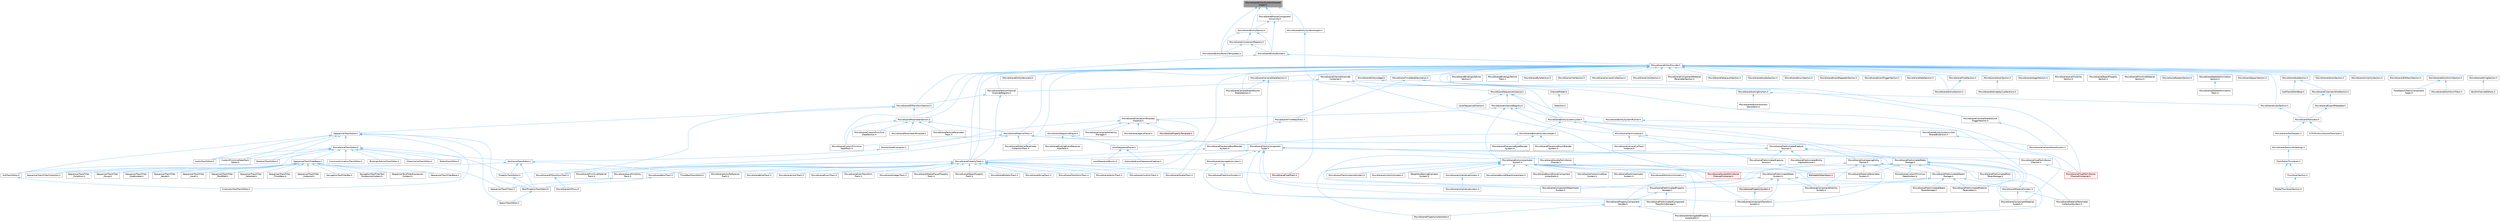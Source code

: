 digraph "MovieSceneEntitySystemDirectedGraph.h"
{
 // INTERACTIVE_SVG=YES
 // LATEX_PDF_SIZE
  bgcolor="transparent";
  edge [fontname=Helvetica,fontsize=10,labelfontname=Helvetica,labelfontsize=10];
  node [fontname=Helvetica,fontsize=10,shape=box,height=0.2,width=0.4];
  Node1 [id="Node000001",label="MovieSceneEntitySystemDirected\lGraph.h",height=0.2,width=0.4,color="gray40", fillcolor="grey60", style="filled", fontcolor="black",tooltip=" "];
  Node1 -> Node2 [id="edge1_Node000001_Node000002",dir="back",color="steelblue1",style="solid",tooltip=" "];
  Node2 [id="Node000002",label="MovieSceneEntityFactory.h",height=0.2,width=0.4,color="grey40", fillcolor="white", style="filled",URL="$d1/ddb/MovieSceneEntityFactory_8h.html",tooltip=" "];
  Node2 -> Node3 [id="edge2_Node000002_Node000003",dir="back",color="steelblue1",style="solid",tooltip=" "];
  Node3 [id="Node000003",label="MovieSceneComponentRegistry.h",height=0.2,width=0.4,color="grey40", fillcolor="white", style="filled",URL="$d4/d55/MovieSceneComponentRegistry_8h.html",tooltip=" "];
  Node3 -> Node4 [id="edge3_Node000003_Node000004",dir="back",color="steelblue1",style="solid",tooltip=" "];
  Node4 [id="Node000004",label="MovieSceneEntityBuilder.h",height=0.2,width=0.4,color="grey40", fillcolor="white", style="filled",URL="$d4/df8/MovieSceneEntityBuilder_8h.html",tooltip=" "];
  Node4 -> Node5 [id="edge4_Node000004_Node000005",dir="back",color="steelblue1",style="solid",tooltip=" "];
  Node5 [id="Node000005",label="IMovieSceneEntityProvider.h",height=0.2,width=0.4,color="grey40", fillcolor="white", style="filled",URL="$dc/de1/IMovieSceneEntityProvider_8h.html",tooltip=" "];
  Node5 -> Node6 [id="edge5_Node000005_Node000006",dir="back",color="steelblue1",style="solid",tooltip=" "];
  Node6 [id="Node000006",label="IMovieSceneEntityDecorator.h",height=0.2,width=0.4,color="grey40", fillcolor="white", style="filled",URL="$da/d36/IMovieSceneEntityDecorator_8h.html",tooltip=" "];
  Node5 -> Node7 [id="edge6_Node000005_Node000007",dir="back",color="steelblue1",style="solid",tooltip=" "];
  Node7 [id="Node000007",label="MovieScene3DAttachSection.h",height=0.2,width=0.4,color="grey40", fillcolor="white", style="filled",URL="$d4/db3/MovieScene3DAttachSection_8h.html",tooltip=" "];
  Node5 -> Node8 [id="edge7_Node000005_Node000008",dir="back",color="steelblue1",style="solid",tooltip=" "];
  Node8 [id="Node000008",label="MovieScene3DTransformSection.h",height=0.2,width=0.4,color="grey40", fillcolor="white", style="filled",URL="$de/dab/MovieScene3DTransformSection_8h.html",tooltip=" "];
  Node8 -> Node9 [id="edge8_Node000008_Node000009",dir="back",color="steelblue1",style="solid",tooltip=" "];
  Node9 [id="Node000009",label="ISequencerTrackEditor.h",height=0.2,width=0.4,color="grey40", fillcolor="white", style="filled",URL="$df/dca/ISequencerTrackEditor_8h.html",tooltip=" "];
  Node9 -> Node10 [id="edge9_Node000009_Node000010",dir="back",color="steelblue1",style="solid",tooltip=" "];
  Node10 [id="Node000010",label="AudioTrackEditor.h",height=0.2,width=0.4,color="grey40", fillcolor="white", style="filled",URL="$dd/d96/AudioTrackEditor_8h.html",tooltip=" "];
  Node9 -> Node11 [id="edge10_Node000009_Node000011",dir="back",color="steelblue1",style="solid",tooltip=" "];
  Node11 [id="Node000011",label="BoolPropertyTrackEditor.h",height=0.2,width=0.4,color="grey40", fillcolor="white", style="filled",URL="$db/d07/BoolPropertyTrackEditor_8h.html",tooltip=" "];
  Node11 -> Node12 [id="edge11_Node000011_Node000012",dir="back",color="steelblue1",style="solid",tooltip=" "];
  Node12 [id="Node000012",label="SpawnTrackEditor.h",height=0.2,width=0.4,color="grey40", fillcolor="white", style="filled",URL="$d5/dac/SpawnTrackEditor_8h.html",tooltip=" "];
  Node9 -> Node13 [id="edge12_Node000009_Node000013",dir="back",color="steelblue1",style="solid",tooltip=" "];
  Node13 [id="Node000013",label="CinematicShotTrackEditor.h",height=0.2,width=0.4,color="grey40", fillcolor="white", style="filled",URL="$d3/d0c/CinematicShotTrackEditor_8h.html",tooltip=" "];
  Node9 -> Node14 [id="edge13_Node000009_Node000014",dir="back",color="steelblue1",style="solid",tooltip=" "];
  Node14 [id="Node000014",label="CustomPrimitiveDataTrack\lEditor.h",height=0.2,width=0.4,color="grey40", fillcolor="white", style="filled",URL="$dc/d8f/CustomPrimitiveDataTrackEditor_8h.html",tooltip=" "];
  Node9 -> Node15 [id="edge14_Node000009_Node000015",dir="back",color="steelblue1",style="solid",tooltip=" "];
  Node15 [id="Node000015",label="MaterialTrackEditor.h",height=0.2,width=0.4,color="grey40", fillcolor="white", style="filled",URL="$d1/d9f/MaterialTrackEditor_8h.html",tooltip=" "];
  Node9 -> Node16 [id="edge15_Node000009_Node000016",dir="back",color="steelblue1",style="solid",tooltip=" "];
  Node16 [id="Node000016",label="MovieSceneTrackEditor.h",height=0.2,width=0.4,color="grey40", fillcolor="white", style="filled",URL="$db/d6c/MovieSceneTrackEditor_8h.html",tooltip=" "];
  Node16 -> Node10 [id="edge16_Node000016_Node000010",dir="back",color="steelblue1",style="solid",tooltip=" "];
  Node16 -> Node17 [id="edge17_Node000016_Node000017",dir="back",color="steelblue1",style="solid",tooltip=" "];
  Node17 [id="Node000017",label="BindingLifetimeTrackEditor.h",height=0.2,width=0.4,color="grey40", fillcolor="white", style="filled",URL="$db/d3c/BindingLifetimeTrackEditor_8h.html",tooltip=" "];
  Node16 -> Node18 [id="edge18_Node000016_Node000018",dir="back",color="steelblue1",style="solid",tooltip=" "];
  Node18 [id="Node000018",label="ChaosCacheTrackEditor.h",height=0.2,width=0.4,color="grey40", fillcolor="white", style="filled",URL="$db/d36/ChaosCacheTrackEditor_8h.html",tooltip=" "];
  Node16 -> Node19 [id="edge19_Node000016_Node000019",dir="back",color="steelblue1",style="solid",tooltip=" "];
  Node19 [id="Node000019",label="CommonAnimationTrackEditor.h",height=0.2,width=0.4,color="grey40", fillcolor="white", style="filled",URL="$d9/d6e/CommonAnimationTrackEditor_8h.html",tooltip=" "];
  Node16 -> Node14 [id="edge20_Node000016_Node000014",dir="back",color="steelblue1",style="solid",tooltip=" "];
  Node16 -> Node20 [id="edge21_Node000016_Node000020",dir="back",color="steelblue1",style="solid",tooltip=" "];
  Node20 [id="Node000020",label="KeyframeTrackEditor.h",height=0.2,width=0.4,color="grey40", fillcolor="white", style="filled",URL="$dd/d47/KeyframeTrackEditor_8h.html",tooltip=" "];
  Node20 -> Node11 [id="edge22_Node000020_Node000011",dir="back",color="steelblue1",style="solid",tooltip=" "];
  Node20 -> Node21 [id="edge23_Node000020_Node000021",dir="back",color="steelblue1",style="solid",tooltip=" "];
  Node21 [id="Node000021",label="PropertyTrackEditor.h",height=0.2,width=0.4,color="grey40", fillcolor="white", style="filled",URL="$da/d9a/PropertyTrackEditor_8h.html",tooltip=" "];
  Node21 -> Node11 [id="edge24_Node000021_Node000011",dir="back",color="steelblue1",style="solid",tooltip=" "];
  Node20 -> Node22 [id="edge25_Node000020_Node000022",dir="back",color="steelblue1",style="solid",tooltip=" "];
  Node22 [id="Node000022",label="SubTrackEditor.h",height=0.2,width=0.4,color="grey40", fillcolor="white", style="filled",URL="$d8/d5b/SubTrackEditor_8h.html",tooltip=" "];
  Node22 -> Node13 [id="edge26_Node000022_Node000013",dir="back",color="steelblue1",style="solid",tooltip=" "];
  Node20 -> Node23 [id="edge27_Node000020_Node000023",dir="back",color="steelblue1",style="solid",tooltip=" "];
  Node23 [id="Node000023",label="TimeWarpTrackEditor.h",height=0.2,width=0.4,color="grey40", fillcolor="white", style="filled",URL="$dc/d2e/TimeWarpTrackEditor_8h.html",tooltip=" "];
  Node16 -> Node15 [id="edge28_Node000016_Node000015",dir="back",color="steelblue1",style="solid",tooltip=" "];
  Node16 -> Node24 [id="edge29_Node000016_Node000024",dir="back",color="steelblue1",style="solid",tooltip=" "];
  Node24 [id="Node000024",label="MediaTrackEditor.h",height=0.2,width=0.4,color="grey40", fillcolor="white", style="filled",URL="$d0/d41/MediaTrackEditor_8h.html",tooltip=" "];
  Node16 -> Node21 [id="edge30_Node000016_Node000021",dir="back",color="steelblue1",style="solid",tooltip=" "];
  Node16 -> Node25 [id="edge31_Node000016_Node000025",dir="back",color="steelblue1",style="solid",tooltip=" "];
  Node25 [id="Node000025",label="SequencerTrackFilterBase.h",height=0.2,width=0.4,color="grey40", fillcolor="white", style="filled",URL="$d8/def/Filters_2SequencerTrackFilterBase_8h.html",tooltip=" "];
  Node25 -> Node26 [id="edge32_Node000025_Node000026",dir="back",color="steelblue1",style="solid",tooltip=" "];
  Node26 [id="Node000026",label="NavigationToolFilterBar.h",height=0.2,width=0.4,color="grey40", fillcolor="white", style="filled",URL="$df/d14/NavigationToolFilterBar_8h.html",tooltip=" "];
  Node25 -> Node27 [id="edge33_Node000025_Node000027",dir="back",color="steelblue1",style="solid",tooltip=" "];
  Node27 [id="Node000027",label="NavigationToolFilterText\lExpressionContext.h",height=0.2,width=0.4,color="grey40", fillcolor="white", style="filled",URL="$d8/dd2/NavigationToolFilterTextExpressionContext_8h.html",tooltip=" "];
  Node25 -> Node28 [id="edge34_Node000025_Node000028",dir="back",color="steelblue1",style="solid",tooltip=" "];
  Node28 [id="Node000028",label="SequencerTextFilterExpression\lContext.h",height=0.2,width=0.4,color="grey40", fillcolor="white", style="filled",URL="$d0/d9f/SequencerTextFilterExpressionContext_8h.html",tooltip=" "];
  Node25 -> Node29 [id="edge35_Node000025_Node000029",dir="back",color="steelblue1",style="solid",tooltip=" "];
  Node29 [id="Node000029",label="SequencerTrackFilterBase.h",height=0.2,width=0.4,color="grey40", fillcolor="white", style="filled",URL="$d8/d4d/SequencerTrackFilterBase_8h.html",tooltip=" "];
  Node25 -> Node30 [id="edge36_Node000025_Node000030",dir="back",color="steelblue1",style="solid",tooltip=" "];
  Node30 [id="Node000030",label="SequencerTrackFilterCollection.h",height=0.2,width=0.4,color="grey40", fillcolor="white", style="filled",URL="$d8/de2/SequencerTrackFilterCollection_8h.html",tooltip=" "];
  Node25 -> Node31 [id="edge37_Node000025_Node000031",dir="back",color="steelblue1",style="solid",tooltip=" "];
  Node31 [id="Node000031",label="SequencerTrackFilter\l_Condition.h",height=0.2,width=0.4,color="grey40", fillcolor="white", style="filled",URL="$df/d17/SequencerTrackFilter__Condition_8h.html",tooltip=" "];
  Node25 -> Node32 [id="edge38_Node000025_Node000032",dir="back",color="steelblue1",style="solid",tooltip=" "];
  Node32 [id="Node000032",label="SequencerTrackFilter\l_Group.h",height=0.2,width=0.4,color="grey40", fillcolor="white", style="filled",URL="$da/dea/SequencerTrackFilter__Group_8h.html",tooltip=" "];
  Node25 -> Node33 [id="edge39_Node000025_Node000033",dir="back",color="steelblue1",style="solid",tooltip=" "];
  Node33 [id="Node000033",label="SequencerTrackFilter\l_HideIsolate.h",height=0.2,width=0.4,color="grey40", fillcolor="white", style="filled",URL="$d3/d55/SequencerTrackFilter__HideIsolate_8h.html",tooltip=" "];
  Node25 -> Node34 [id="edge40_Node000025_Node000034",dir="back",color="steelblue1",style="solid",tooltip=" "];
  Node34 [id="Node000034",label="SequencerTrackFilter\l_Keyed.h",height=0.2,width=0.4,color="grey40", fillcolor="white", style="filled",URL="$d4/d2d/SequencerTrackFilter__Keyed_8h.html",tooltip=" "];
  Node25 -> Node35 [id="edge41_Node000025_Node000035",dir="back",color="steelblue1",style="solid",tooltip=" "];
  Node35 [id="Node000035",label="SequencerTrackFilter\l_Level.h",height=0.2,width=0.4,color="grey40", fillcolor="white", style="filled",URL="$d2/d6c/SequencerTrackFilter__Level_8h.html",tooltip=" "];
  Node25 -> Node36 [id="edge42_Node000025_Node000036",dir="back",color="steelblue1",style="solid",tooltip=" "];
  Node36 [id="Node000036",label="SequencerTrackFilter\l_Modified.h",height=0.2,width=0.4,color="grey40", fillcolor="white", style="filled",URL="$d0/dd9/SequencerTrackFilter__Modified_8h.html",tooltip=" "];
  Node25 -> Node37 [id="edge43_Node000025_Node000037",dir="back",color="steelblue1",style="solid",tooltip=" "];
  Node37 [id="Node000037",label="SequencerTrackFilter\l_Selected.h",height=0.2,width=0.4,color="grey40", fillcolor="white", style="filled",URL="$dc/d54/SequencerTrackFilter__Selected_8h.html",tooltip=" "];
  Node25 -> Node38 [id="edge44_Node000025_Node000038",dir="back",color="steelblue1",style="solid",tooltip=" "];
  Node38 [id="Node000038",label="SequencerTrackFilter\l_TimeWarp.h",height=0.2,width=0.4,color="grey40", fillcolor="white", style="filled",URL="$d6/dd0/SequencerTrackFilter__TimeWarp_8h.html",tooltip=" "];
  Node25 -> Node39 [id="edge45_Node000025_Node000039",dir="back",color="steelblue1",style="solid",tooltip=" "];
  Node39 [id="Node000039",label="SequencerTrackFilter\l_Unbound.h",height=0.2,width=0.4,color="grey40", fillcolor="white", style="filled",URL="$d0/dd1/SequencerTrackFilter__Unbound_8h.html",tooltip=" "];
  Node25 -> Node40 [id="edge46_Node000025_Node000040",dir="back",color="steelblue1",style="solid",tooltip=" "];
  Node40 [id="Node000040",label="SequencerTrackFilters.h",height=0.2,width=0.4,color="grey40", fillcolor="white", style="filled",URL="$df/d72/SequencerTrackFilters_8h.html",tooltip=" "];
  Node16 -> Node22 [id="edge47_Node000016_Node000022",dir="back",color="steelblue1",style="solid",tooltip=" "];
  Node9 -> Node12 [id="edge48_Node000009_Node000012",dir="back",color="steelblue1",style="solid",tooltip=" "];
  Node9 -> Node22 [id="edge49_Node000009_Node000022",dir="back",color="steelblue1",style="solid",tooltip=" "];
  Node8 -> Node41 [id="edge50_Node000008_Node000041",dir="back",color="steelblue1",style="solid",tooltip=" "];
  Node41 [id="Node000041",label="MovieScene3DTransformTrack.h",height=0.2,width=0.4,color="grey40", fillcolor="white", style="filled",URL="$d9/d06/MovieScene3DTransformTrack_8h.html",tooltip=" "];
  Node41 -> Node42 [id="edge51_Node000041_Node000042",dir="back",color="steelblue1",style="solid",tooltip=" "];
  Node42 [id="Node000042",label="MovieSceneHitProxy.h",height=0.2,width=0.4,color="grey40", fillcolor="white", style="filled",URL="$d0/d01/MovieSceneHitProxy_8h.html",tooltip=" "];
  Node8 -> Node43 [id="edge52_Node000008_Node000043",dir="back",color="steelblue1",style="solid",tooltip=" "];
  Node43 [id="Node000043",label="MovieSceneParameterSection.h",height=0.2,width=0.4,color="grey40", fillcolor="white", style="filled",URL="$de/d65/MovieSceneParameterSection_8h.html",tooltip=" "];
  Node43 -> Node44 [id="edge53_Node000043_Node000044",dir="back",color="steelblue1",style="solid",tooltip=" "];
  Node44 [id="Node000044",label="MovieSceneCustomPrimitive\lDataSection.h",height=0.2,width=0.4,color="grey40", fillcolor="white", style="filled",URL="$d2/d78/MovieSceneCustomPrimitiveDataSection_8h.html",tooltip=" "];
  Node43 -> Node45 [id="edge54_Node000043_Node000045",dir="back",color="steelblue1",style="solid",tooltip=" "];
  Node45 [id="Node000045",label="MovieSceneCustomPrimitive\lDataTrack.h",height=0.2,width=0.4,color="grey40", fillcolor="white", style="filled",URL="$db/d39/MovieSceneCustomPrimitiveDataTrack_8h.html",tooltip=" "];
  Node43 -> Node46 [id="edge55_Node000043_Node000046",dir="back",color="steelblue1",style="solid",tooltip=" "];
  Node46 [id="Node000046",label="MovieSceneMaterialTrack.h",height=0.2,width=0.4,color="grey40", fillcolor="white", style="filled",URL="$d8/d92/MovieSceneMaterialTrack_8h.html",tooltip=" "];
  Node46 -> Node47 [id="edge56_Node000046_Node000047",dir="back",color="steelblue1",style="solid",tooltip=" "];
  Node47 [id="Node000047",label="MovieSceneComponentMaterial\lSystem.h",height=0.2,width=0.4,color="grey40", fillcolor="white", style="filled",URL="$d7/d7c/MovieSceneComponentMaterialSystem_8h.html",tooltip=" "];
  Node46 -> Node45 [id="edge57_Node000046_Node000045",dir="back",color="steelblue1",style="solid",tooltip=" "];
  Node46 -> Node48 [id="edge58_Node000046_Node000048",dir="back",color="steelblue1",style="solid",tooltip=" "];
  Node48 [id="Node000048",label="MovieSceneMaterialParameter\lCollectionTrack.h",height=0.2,width=0.4,color="grey40", fillcolor="white", style="filled",URL="$d7/dc8/MovieSceneMaterialParameterCollectionTrack_8h.html",tooltip=" "];
  Node46 -> Node49 [id="edge59_Node000046_Node000049",dir="back",color="steelblue1",style="solid",tooltip=" "];
  Node49 [id="Node000049",label="MovieScenePrimitiveMaterial\lTrack.h",height=0.2,width=0.4,color="grey40", fillcolor="white", style="filled",URL="$dc/dc4/MovieScenePrimitiveMaterialTrack_8h.html",tooltip=" "];
  Node46 -> Node50 [id="edge60_Node000046_Node000050",dir="back",color="steelblue1",style="solid",tooltip=" "];
  Node50 [id="Node000050",label="MovieSceneTracksComponent\lTypes.h",height=0.2,width=0.4,color="grey40", fillcolor="white", style="filled",URL="$d5/d6a/MovieSceneTracksComponentTypes_8h.html",tooltip=" "];
  Node50 -> Node51 [id="edge61_Node000050_Node000051",dir="back",color="steelblue1",style="solid",tooltip=" "];
  Node51 [id="Node000051",label="MovieSceneComponentAttachment\lSystem.h",height=0.2,width=0.4,color="grey40", fillcolor="white", style="filled",URL="$d9/db3/MovieSceneComponentAttachmentSystem_8h.html",tooltip=" "];
  Node50 -> Node52 [id="edge62_Node000050_Node000052",dir="back",color="steelblue1",style="solid",tooltip=" "];
  Node52 [id="Node000052",label="MovieSceneComponentTransform\lSystem.h",height=0.2,width=0.4,color="grey40", fillcolor="white", style="filled",URL="$d1/d3e/MovieSceneComponentTransformSystem_8h.html",tooltip=" "];
  Node50 -> Node53 [id="edge63_Node000050_Node000053",dir="back",color="steelblue1",style="solid",tooltip=" "];
  Node53 [id="Node000053",label="MovieSceneDoublePerlinNoise\lChannel.h",height=0.2,width=0.4,color="grey40", fillcolor="white", style="filled",URL="$d9/d50/MovieSceneDoublePerlinNoiseChannel_8h.html",tooltip=" "];
  Node53 -> Node54 [id="edge64_Node000053_Node000054",dir="back",color="steelblue1",style="solid",tooltip=" "];
  Node54 [id="Node000054",label="MovieSceneDoublePerlinNoise\lChannelContainer.h",height=0.2,width=0.4,color="red", fillcolor="#FFF0F0", style="filled",URL="$de/dae/MovieSceneDoublePerlinNoiseChannelContainer_8h.html",tooltip=" "];
  Node50 -> Node56 [id="edge65_Node000050_Node000056",dir="back",color="steelblue1",style="solid",tooltip=" "];
  Node56 [id="Node000056",label="MovieSceneFloatPerlinNoise\lChannel.h",height=0.2,width=0.4,color="grey40", fillcolor="white", style="filled",URL="$d2/d9d/MovieSceneFloatPerlinNoiseChannel_8h.html",tooltip=" "];
  Node56 -> Node57 [id="edge66_Node000056_Node000057",dir="back",color="steelblue1",style="solid",tooltip=" "];
  Node57 [id="Node000057",label="MovieSceneFloatPerlinNoise\lChannelContainer.h",height=0.2,width=0.4,color="red", fillcolor="#FFF0F0", style="filled",URL="$d6/dcb/MovieSceneFloatPerlinNoiseChannelContainer_8h.html",tooltip=" "];
  Node50 -> Node58 [id="edge67_Node000050_Node000058",dir="back",color="steelblue1",style="solid",tooltip=" "];
  Node58 [id="Node000058",label="MovieSceneInterrogationLinker.h",height=0.2,width=0.4,color="grey40", fillcolor="white", style="filled",URL="$d9/d6a/MovieSceneInterrogationLinker_8h.html",tooltip=" "];
  Node58 -> Node59 [id="edge68_Node000058_Node000059",dir="back",color="steelblue1",style="solid",tooltip=" "];
  Node59 [id="Node000059",label="MovieScenePredictionSystem.h",height=0.2,width=0.4,color="grey40", fillcolor="white", style="filled",URL="$dc/d7f/MovieScenePredictionSystem_8h.html",tooltip=" "];
  Node58 -> Node60 [id="edge69_Node000058_Node000060",dir="back",color="steelblue1",style="solid",tooltip=" "];
  Node60 [id="Node000060",label="MovieScenePropertyComponent\lHandler.h",height=0.2,width=0.4,color="grey40", fillcolor="white", style="filled",URL="$d1/d1c/MovieScenePropertyComponentHandler_8h.html",tooltip=" "];
  Node60 -> Node61 [id="edge70_Node000060_Node000061",dir="back",color="steelblue1",style="solid",tooltip=" "];
  Node61 [id="Node000061",label="MovieSceneInterrogatedProperty\lInstantiator.h",height=0.2,width=0.4,color="grey40", fillcolor="white", style="filled",URL="$df/d43/MovieSceneInterrogatedPropertyInstantiator_8h.html",tooltip=" "];
  Node60 -> Node62 [id="edge71_Node000060_Node000062",dir="back",color="steelblue1",style="solid",tooltip=" "];
  Node62 [id="Node000062",label="MovieScenePropertyInstantiator.h",height=0.2,width=0.4,color="grey40", fillcolor="white", style="filled",URL="$d2/ddc/MovieScenePropertyInstantiator_8h.html",tooltip=" "];
  Node50 -> Node63 [id="edge72_Node000050_Node000063",dir="back",color="steelblue1",style="solid",tooltip=" "];
  Node63 [id="Node000063",label="MovieSceneMaterialSystem.h",height=0.2,width=0.4,color="grey40", fillcolor="white", style="filled",URL="$d2/d2f/MovieSceneMaterialSystem_8h.html",tooltip=" "];
  Node63 -> Node47 [id="edge73_Node000063_Node000047",dir="back",color="steelblue1",style="solid",tooltip=" "];
  Node63 -> Node64 [id="edge74_Node000063_Node000064",dir="back",color="steelblue1",style="solid",tooltip=" "];
  Node64 [id="Node000064",label="MovieSceneMaterialParameter\lCollectionSystem.h",height=0.2,width=0.4,color="grey40", fillcolor="white", style="filled",URL="$d4/d18/MovieSceneMaterialParameterCollectionSystem_8h.html",tooltip=" "];
  Node50 -> Node65 [id="edge75_Node000050_Node000065",dir="back",color="steelblue1",style="solid",tooltip=" "];
  Node65 [id="Node000065",label="MovieScenePreAnimatedComponent\lTransformStorage.h",height=0.2,width=0.4,color="grey40", fillcolor="white", style="filled",URL="$d9/d84/MovieScenePreAnimatedComponentTransformStorage_8h.html",tooltip=" "];
  Node50 -> Node66 [id="edge76_Node000050_Node000066",dir="back",color="steelblue1",style="solid",tooltip=" "];
  Node66 [id="Node000066",label="MovieScenePropertyTrack.h",height=0.2,width=0.4,color="grey40", fillcolor="white", style="filled",URL="$da/d0c/MovieScenePropertyTrack_8h.html",tooltip=" "];
  Node66 -> Node41 [id="edge77_Node000066_Node000041",dir="back",color="steelblue1",style="solid",tooltip=" "];
  Node66 -> Node67 [id="edge78_Node000066_Node000067",dir="back",color="steelblue1",style="solid",tooltip=" "];
  Node67 [id="Node000067",label="MovieSceneActorReference\lTrack.h",height=0.2,width=0.4,color="grey40", fillcolor="white", style="filled",URL="$d9/d9b/MovieSceneActorReferenceTrack_8h.html",tooltip=" "];
  Node66 -> Node68 [id="edge79_Node000066_Node000068",dir="back",color="steelblue1",style="solid",tooltip=" "];
  Node68 [id="Node000068",label="MovieSceneBoolTrack.h",height=0.2,width=0.4,color="grey40", fillcolor="white", style="filled",URL="$d7/ddf/MovieSceneBoolTrack_8h.html",tooltip=" "];
  Node68 -> Node11 [id="edge80_Node000068_Node000011",dir="back",color="steelblue1",style="solid",tooltip=" "];
  Node66 -> Node69 [id="edge81_Node000066_Node000069",dir="back",color="steelblue1",style="solid",tooltip=" "];
  Node69 [id="Node000069",label="MovieSceneByteTrack.h",height=0.2,width=0.4,color="grey40", fillcolor="white", style="filled",URL="$dc/d79/MovieSceneByteTrack_8h.html",tooltip=" "];
  Node66 -> Node70 [id="edge82_Node000066_Node000070",dir="back",color="steelblue1",style="solid",tooltip=" "];
  Node70 [id="Node000070",label="MovieSceneColorTrack.h",height=0.2,width=0.4,color="grey40", fillcolor="white", style="filled",URL="$d8/df9/MovieSceneColorTrack_8h.html",tooltip=" "];
  Node66 -> Node71 [id="edge83_Node000066_Node000071",dir="back",color="steelblue1",style="solid",tooltip=" "];
  Node71 [id="Node000071",label="MovieSceneDoubleTrack.h",height=0.2,width=0.4,color="grey40", fillcolor="white", style="filled",URL="$de/d31/MovieSceneDoubleTrack_8h.html",tooltip=" "];
  Node66 -> Node72 [id="edge84_Node000066_Node000072",dir="back",color="steelblue1",style="solid",tooltip=" "];
  Node72 [id="Node000072",label="MovieSceneEnumTrack.h",height=0.2,width=0.4,color="grey40", fillcolor="white", style="filled",URL="$d6/d95/MovieSceneEnumTrack_8h.html",tooltip=" "];
  Node66 -> Node73 [id="edge85_Node000066_Node000073",dir="back",color="steelblue1",style="solid",tooltip=" "];
  Node73 [id="Node000073",label="MovieSceneEulerTransform\lTrack.h",height=0.2,width=0.4,color="grey40", fillcolor="white", style="filled",URL="$d7/d3a/MovieSceneEulerTransformTrack_8h.html",tooltip=" "];
  Node66 -> Node74 [id="edge86_Node000066_Node000074",dir="back",color="steelblue1",style="solid",tooltip=" "];
  Node74 [id="Node000074",label="MovieSceneFloatTrack.h",height=0.2,width=0.4,color="red", fillcolor="#FFF0F0", style="filled",URL="$dc/d88/MovieSceneFloatTrack_8h.html",tooltip=" "];
  Node66 -> Node77 [id="edge87_Node000066_Node000077",dir="back",color="steelblue1",style="solid",tooltip=" "];
  Node77 [id="Node000077",label="MovieSceneIntegerTrack.h",height=0.2,width=0.4,color="grey40", fillcolor="white", style="filled",URL="$d9/d1a/MovieSceneIntegerTrack_8h.html",tooltip=" "];
  Node66 -> Node78 [id="edge88_Node000066_Node000078",dir="back",color="steelblue1",style="solid",tooltip=" "];
  Node78 [id="Node000078",label="MovieSceneLevelVisibility\lTrack.h",height=0.2,width=0.4,color="grey40", fillcolor="white", style="filled",URL="$d8/dae/MovieSceneLevelVisibilityTrack_8h.html",tooltip=" "];
  Node78 -> Node40 [id="edge89_Node000078_Node000040",dir="back",color="steelblue1",style="solid",tooltip=" "];
  Node66 -> Node79 [id="edge90_Node000066_Node000079",dir="back",color="steelblue1",style="solid",tooltip=" "];
  Node79 [id="Node000079",label="MovieSceneMediaPlayerProperty\lTrack.h",height=0.2,width=0.4,color="grey40", fillcolor="white", style="filled",URL="$d4/da1/MovieSceneMediaPlayerPropertyTrack_8h.html",tooltip=" "];
  Node66 -> Node80 [id="edge91_Node000066_Node000080",dir="back",color="steelblue1",style="solid",tooltip=" "];
  Node80 [id="Node000080",label="MovieSceneObjectProperty\lTrack.h",height=0.2,width=0.4,color="grey40", fillcolor="white", style="filled",URL="$dc/da9/MovieSceneObjectPropertyTrack_8h.html",tooltip=" "];
  Node66 -> Node49 [id="edge92_Node000066_Node000049",dir="back",color="steelblue1",style="solid",tooltip=" "];
  Node66 -> Node81 [id="edge93_Node000066_Node000081",dir="back",color="steelblue1",style="solid",tooltip=" "];
  Node81 [id="Node000081",label="MovieSceneRotatorTrack.h",height=0.2,width=0.4,color="grey40", fillcolor="white", style="filled",URL="$d3/d8f/MovieSceneRotatorTrack_8h.html",tooltip=" "];
  Node66 -> Node82 [id="edge94_Node000066_Node000082",dir="back",color="steelblue1",style="solid",tooltip=" "];
  Node82 [id="Node000082",label="MovieSceneStringTrack.h",height=0.2,width=0.4,color="grey40", fillcolor="white", style="filled",URL="$dd/d54/MovieSceneStringTrack_8h.html",tooltip=" "];
  Node66 -> Node83 [id="edge95_Node000066_Node000083",dir="back",color="steelblue1",style="solid",tooltip=" "];
  Node83 [id="Node000083",label="MovieSceneTransformTrack.h",height=0.2,width=0.4,color="grey40", fillcolor="white", style="filled",URL="$df/d57/MovieSceneTransformTrack_8h.html",tooltip=" "];
  Node66 -> Node84 [id="edge96_Node000066_Node000084",dir="back",color="steelblue1",style="solid",tooltip=" "];
  Node84 [id="Node000084",label="MovieSceneVectorTrack.h",height=0.2,width=0.4,color="grey40", fillcolor="white", style="filled",URL="$d8/d5e/MovieSceneVectorTrack_8h.html",tooltip=" "];
  Node66 -> Node85 [id="edge97_Node000066_Node000085",dir="back",color="steelblue1",style="solid",tooltip=" "];
  Node85 [id="Node000085",label="MovieSceneVisibilityTrack.h",height=0.2,width=0.4,color="grey40", fillcolor="white", style="filled",URL="$dd/d5e/MovieSceneVisibilityTrack_8h.html",tooltip=" "];
  Node66 -> Node21 [id="edge98_Node000066_Node000021",dir="back",color="steelblue1",style="solid",tooltip=" "];
  Node43 -> Node86 [id="edge99_Node000043_Node000086",dir="back",color="steelblue1",style="solid",tooltip=" "];
  Node86 [id="Node000086",label="MovieSceneParameterTemplate.h",height=0.2,width=0.4,color="grey40", fillcolor="white", style="filled",URL="$d9/df3/MovieSceneParameterTemplate_8h.html",tooltip=" "];
  Node43 -> Node87 [id="edge100_Node000043_Node000087",dir="back",color="steelblue1",style="solid",tooltip=" "];
  Node87 [id="Node000087",label="MovieSceneParticleParameter\lTrack.h",height=0.2,width=0.4,color="grey40", fillcolor="white", style="filled",URL="$d2/d09/MovieSceneParticleParameterTrack_8h.html",tooltip=" "];
  Node5 -> Node88 [id="edge101_Node000005_Node000088",dir="back",color="steelblue1",style="solid",tooltip=" "];
  Node88 [id="Node000088",label="MovieSceneAudioSection.h",height=0.2,width=0.4,color="grey40", fillcolor="white", style="filled",URL="$da/d5f/MovieSceneAudioSection_8h.html",tooltip=" "];
  Node88 -> Node89 [id="edge102_Node000088_Node000089",dir="back",color="steelblue1",style="solid",tooltip=" "];
  Node89 [id="Node000089",label="MovieSceneTranslator.h",height=0.2,width=0.4,color="grey40", fillcolor="white", style="filled",URL="$d2/d49/MovieSceneTranslator_8h.html",tooltip=" "];
  Node89 -> Node90 [id="edge103_Node000089_Node000090",dir="back",color="steelblue1",style="solid",tooltip=" "];
  Node90 [id="Node000090",label="FCPXMLMovieSceneTranslator.h",height=0.2,width=0.4,color="grey40", fillcolor="white", style="filled",URL="$d2/d93/FCPXMLMovieSceneTranslator_8h.html",tooltip=" "];
  Node89 -> Node91 [id="edge104_Node000089_Node000091",dir="back",color="steelblue1",style="solid",tooltip=" "];
  Node91 [id="Node000091",label="MovieSceneToolHelpers.h",height=0.2,width=0.4,color="grey40", fillcolor="white", style="filled",URL="$d4/d0e/MovieSceneToolHelpers_8h.html",tooltip=" "];
  Node91 -> Node92 [id="edge105_Node000091_Node000092",dir="back",color="steelblue1",style="solid",tooltip=" "];
  Node92 [id="Node000092",label="MovieSceneToolsUserSettings.h",height=0.2,width=0.4,color="grey40", fillcolor="white", style="filled",URL="$d5/dab/MovieSceneToolsUserSettings_8h.html",tooltip=" "];
  Node92 -> Node93 [id="edge106_Node000092_Node000093",dir="back",color="steelblue1",style="solid",tooltip=" "];
  Node93 [id="Node000093",label="TrackEditorThumbnail.h",height=0.2,width=0.4,color="grey40", fillcolor="white", style="filled",URL="$d6/d44/TrackEditorThumbnail_8h.html",tooltip=" "];
  Node93 -> Node94 [id="edge107_Node000093_Node000094",dir="back",color="steelblue1",style="solid",tooltip=" "];
  Node94 [id="Node000094",label="MediaThumbnailSection.h",height=0.2,width=0.4,color="grey40", fillcolor="white", style="filled",URL="$d8/dfe/MediaThumbnailSection_8h.html",tooltip=" "];
  Node93 -> Node95 [id="edge108_Node000093_Node000095",dir="back",color="steelblue1",style="solid",tooltip=" "];
  Node95 [id="Node000095",label="ThumbnailSection.h",height=0.2,width=0.4,color="grey40", fillcolor="white", style="filled",URL="$de/daf/ThumbnailSection_8h.html",tooltip=" "];
  Node95 -> Node94 [id="edge109_Node000095_Node000094",dir="back",color="steelblue1",style="solid",tooltip=" "];
  Node5 -> Node96 [id="edge110_Node000005_Node000096",dir="back",color="steelblue1",style="solid",tooltip=" "];
  Node96 [id="Node000096",label="MovieSceneBindingLifetime\lSection.h",height=0.2,width=0.4,color="grey40", fillcolor="white", style="filled",URL="$da/d3d/MovieSceneBindingLifetimeSection_8h.html",tooltip=" "];
  Node5 -> Node97 [id="edge111_Node000005_Node000097",dir="back",color="steelblue1",style="solid",tooltip=" "];
  Node97 [id="Node000097",label="MovieSceneBindingLifetime\lTrack.h",height=0.2,width=0.4,color="grey40", fillcolor="white", style="filled",URL="$d8/d77/MovieSceneBindingLifetimeTrack_8h.html",tooltip=" "];
  Node5 -> Node98 [id="edge112_Node000005_Node000098",dir="back",color="steelblue1",style="solid",tooltip=" "];
  Node98 [id="Node000098",label="MovieSceneByteSection.h",height=0.2,width=0.4,color="grey40", fillcolor="white", style="filled",URL="$da/dd4/MovieSceneByteSection_8h.html",tooltip=" "];
  Node5 -> Node99 [id="edge113_Node000005_Node000099",dir="back",color="steelblue1",style="solid",tooltip=" "];
  Node99 [id="Node000099",label="MovieSceneCVarSection.h",height=0.2,width=0.4,color="grey40", fillcolor="white", style="filled",URL="$da/de6/MovieSceneCVarSection_8h.html",tooltip=" "];
  Node5 -> Node100 [id="edge114_Node000005_Node000100",dir="back",color="steelblue1",style="solid",tooltip=" "];
  Node100 [id="Node000100",label="MovieSceneCameraCutSection.h",height=0.2,width=0.4,color="grey40", fillcolor="white", style="filled",URL="$d8/d5f/MovieSceneCameraCutSection_8h.html",tooltip=" "];
  Node5 -> Node101 [id="edge115_Node000005_Node000101",dir="back",color="steelblue1",style="solid",tooltip=" "];
  Node101 [id="Node000101",label="MovieSceneCameraShakeSection.h",height=0.2,width=0.4,color="grey40", fillcolor="white", style="filled",URL="$df/d10/MovieSceneCameraShakeSection_8h.html",tooltip=" "];
  Node101 -> Node102 [id="edge116_Node000101_Node000102",dir="back",color="steelblue1",style="solid",tooltip=" "];
  Node102 [id="Node000102",label="MovieSceneCameraShakeSource\lShakeSection.h",height=0.2,width=0.4,color="grey40", fillcolor="white", style="filled",URL="$d1/d24/MovieSceneCameraShakeSourceShakeSection_8h.html",tooltip=" "];
  Node101 -> Node50 [id="edge117_Node000101_Node000050",dir="back",color="steelblue1",style="solid",tooltip=" "];
  Node5 -> Node102 [id="edge118_Node000005_Node000102",dir="back",color="steelblue1",style="solid",tooltip=" "];
  Node5 -> Node103 [id="edge119_Node000005_Node000103",dir="back",color="steelblue1",style="solid",tooltip=" "];
  Node103 [id="Node000103",label="MovieSceneCameraShakeSource\lTriggerSection.h",height=0.2,width=0.4,color="grey40", fillcolor="white", style="filled",URL="$d3/d5f/MovieSceneCameraShakeSourceTriggerSection_8h.html",tooltip=" "];
  Node103 -> Node104 [id="edge120_Node000103_Node000104",dir="back",color="steelblue1",style="solid",tooltip=" "];
  Node104 [id="Node000104",label="MovieSceneCameraShakeSystem.h",height=0.2,width=0.4,color="grey40", fillcolor="white", style="filled",URL="$d2/dcc/MovieSceneCameraShakeSystem_8h.html",tooltip=" "];
  Node5 -> Node105 [id="edge121_Node000005_Node000105",dir="back",color="steelblue1",style="solid",tooltip=" "];
  Node105 [id="Node000105",label="MovieSceneChannelOverride\lContainer.h",height=0.2,width=0.4,color="grey40", fillcolor="white", style="filled",URL="$d1/dd2/MovieSceneChannelOverrideContainer_8h.html",tooltip=" "];
  Node105 -> Node106 [id="edge122_Node000105_Node000106",dir="back",color="steelblue1",style="solid",tooltip=" "];
  Node106 [id="Node000106",label="ChannelModel.h",height=0.2,width=0.4,color="grey40", fillcolor="white", style="filled",URL="$de/d30/ChannelModel_8h.html",tooltip=" "];
  Node106 -> Node107 [id="edge123_Node000106_Node000107",dir="back",color="steelblue1",style="solid",tooltip=" "];
  Node107 [id="Node000107",label="Selection.h",height=0.2,width=0.4,color="grey40", fillcolor="white", style="filled",URL="$dd/dc2/Editor_2Sequencer_2Public_2MVVM_2Selection_2Selection_8h.html",tooltip=" "];
  Node105 -> Node54 [id="edge124_Node000105_Node000054",dir="back",color="steelblue1",style="solid",tooltip=" "];
  Node105 -> Node57 [id="edge125_Node000105_Node000057",dir="back",color="steelblue1",style="solid",tooltip=" "];
  Node105 -> Node108 [id="edge126_Node000105_Node000108",dir="back",color="steelblue1",style="solid",tooltip=" "];
  Node108 [id="Node000108",label="MovieSceneSectionChannel\lOverrideRegistry.h",height=0.2,width=0.4,color="grey40", fillcolor="white", style="filled",URL="$d0/d33/MovieSceneSectionChannelOverrideRegistry_8h.html",tooltip=" "];
  Node108 -> Node8 [id="edge127_Node000108_Node000008",dir="back",color="steelblue1",style="solid",tooltip=" "];
  Node108 -> Node66 [id="edge128_Node000108_Node000066",dir="back",color="steelblue1",style="solid",tooltip=" "];
  Node5 -> Node109 [id="edge129_Node000005_Node000109",dir="back",color="steelblue1",style="solid",tooltip=" "];
  Node109 [id="Node000109",label="MovieSceneColorSection.h",height=0.2,width=0.4,color="grey40", fillcolor="white", style="filled",URL="$dd/dd4/MovieSceneColorSection_8h.html",tooltip=" "];
  Node5 -> Node110 [id="edge130_Node000005_Node000110",dir="back",color="steelblue1",style="solid",tooltip=" "];
  Node110 [id="Node000110",label="MovieSceneComponentMaterial\lParameterSection.h",height=0.2,width=0.4,color="grey40", fillcolor="white", style="filled",URL="$dd/d3d/MovieSceneComponentMaterialParameterSection_8h.html",tooltip=" "];
  Node5 -> Node45 [id="edge131_Node000005_Node000045",dir="back",color="steelblue1",style="solid",tooltip=" "];
  Node5 -> Node111 [id="edge132_Node000005_Node000111",dir="back",color="steelblue1",style="solid",tooltip=" "];
  Node111 [id="Node000111",label="MovieSceneDataLayerSection.h",height=0.2,width=0.4,color="grey40", fillcolor="white", style="filled",URL="$d9/d30/MovieSceneDataLayerSection_8h.html",tooltip=" "];
  Node5 -> Node112 [id="edge133_Node000005_Node000112",dir="back",color="steelblue1",style="solid",tooltip=" "];
  Node112 [id="Node000112",label="MovieSceneDoubleSection.h",height=0.2,width=0.4,color="grey40", fillcolor="white", style="filled",URL="$d3/df4/MovieSceneDoubleSection_8h.html",tooltip=" "];
  Node5 -> Node71 [id="edge134_Node000005_Node000071",dir="back",color="steelblue1",style="solid",tooltip=" "];
  Node5 -> Node113 [id="edge135_Node000005_Node000113",dir="back",color="steelblue1",style="solid",tooltip=" "];
  Node113 [id="Node000113",label="MovieSceneEntityLedger.h",height=0.2,width=0.4,color="grey40", fillcolor="white", style="filled",URL="$d6/d4e/MovieSceneEntityLedger_8h.html",tooltip=" "];
  Node113 -> Node114 [id="edge136_Node000113_Node000114",dir="back",color="steelblue1",style="solid",tooltip=" "];
  Node114 [id="Node000114",label="MovieSceneSequenceInstance.h",height=0.2,width=0.4,color="grey40", fillcolor="white", style="filled",URL="$d1/d07/MovieSceneSequenceInstance_8h.html",tooltip=" "];
  Node114 -> Node115 [id="edge137_Node000114_Node000115",dir="back",color="steelblue1",style="solid",tooltip=" "];
  Node115 [id="Node000115",label="LevelSequenceDirector.h",height=0.2,width=0.4,color="grey40", fillcolor="white", style="filled",URL="$d8/d00/LevelSequenceDirector_8h.html",tooltip=" "];
  Node114 -> Node116 [id="edge138_Node000114_Node000116",dir="back",color="steelblue1",style="solid",tooltip=" "];
  Node116 [id="Node000116",label="MovieSceneEntitySystemLinker.h",height=0.2,width=0.4,color="grey40", fillcolor="white", style="filled",URL="$d9/d16/MovieSceneEntitySystemLinker_8h.html",tooltip=" "];
  Node116 -> Node117 [id="edge139_Node000116_Node000117",dir="back",color="steelblue1",style="solid",tooltip=" "];
  Node117 [id="Node000117",label="MovieSceneBlenderSystemHelper.h",height=0.2,width=0.4,color="grey40", fillcolor="white", style="filled",URL="$d5/d47/MovieSceneBlenderSystemHelper_8h.html",tooltip=" "];
  Node117 -> Node118 [id="edge140_Node000117_Node000118",dir="back",color="steelblue1",style="solid",tooltip=" "];
  Node118 [id="Node000118",label="MovieScenePiecewiseBoolBlender\lSystem.h",height=0.2,width=0.4,color="grey40", fillcolor="white", style="filled",URL="$d7/d27/MovieScenePiecewiseBoolBlenderSystem_8h.html",tooltip=" "];
  Node118 -> Node66 [id="edge141_Node000118_Node000066",dir="back",color="steelblue1",style="solid",tooltip=" "];
  Node117 -> Node119 [id="edge142_Node000117_Node000119",dir="back",color="steelblue1",style="solid",tooltip=" "];
  Node119 [id="Node000119",label="MovieScenePiecewiseByteBlender\lSystem.h",height=0.2,width=0.4,color="grey40", fillcolor="white", style="filled",URL="$d7/dde/MovieScenePiecewiseByteBlenderSystem_8h.html",tooltip=" "];
  Node117 -> Node120 [id="edge143_Node000117_Node000120",dir="back",color="steelblue1",style="solid",tooltip=" "];
  Node120 [id="Node000120",label="MovieScenePiecewiseEnumBlender\lSystem.h",height=0.2,width=0.4,color="grey40", fillcolor="white", style="filled",URL="$d4/dfe/MovieScenePiecewiseEnumBlenderSystem_8h.html",tooltip=" "];
  Node116 -> Node121 [id="edge144_Node000116_Node000121",dir="back",color="steelblue1",style="solid",tooltip=" "];
  Node121 [id="Node000121",label="MovieSceneEntitySystemLinker\lSharedExtension.h",height=0.2,width=0.4,color="grey40", fillcolor="white", style="filled",URL="$dc/df1/MovieSceneEntitySystemLinkerSharedExtension_8h.html",tooltip=" "];
  Node121 -> Node104 [id="edge145_Node000121_Node000104",dir="back",color="steelblue1",style="solid",tooltip=" "];
  Node116 -> Node122 [id="edge146_Node000116_Node000122",dir="back",color="steelblue1",style="solid",tooltip=" "];
  Node122 [id="Node000122",label="MovieSceneOverlappingEntity\lTracker.h",height=0.2,width=0.4,color="grey40", fillcolor="white", style="filled",URL="$db/d41/MovieSceneOverlappingEntityTracker_8h.html",tooltip=" "];
  Node122 -> Node51 [id="edge147_Node000122_Node000051",dir="back",color="steelblue1",style="solid",tooltip=" "];
  Node122 -> Node123 [id="edge148_Node000122_Node000123",dir="back",color="steelblue1",style="solid",tooltip=" "];
  Node123 [id="Node000123",label="MovieSceneComponentMobility\lSystem.h",height=0.2,width=0.4,color="grey40", fillcolor="white", style="filled",URL="$d7/dca/MovieSceneComponentMobilitySystem_8h.html",tooltip=" "];
  Node122 -> Node52 [id="edge149_Node000122_Node000052",dir="back",color="steelblue1",style="solid",tooltip=" "];
  Node122 -> Node124 [id="edge150_Node000122_Node000124",dir="back",color="steelblue1",style="solid",tooltip=" "];
  Node124 [id="Node000124",label="MovieSceneCustomPrimitive\lDataSystem.h",height=0.2,width=0.4,color="grey40", fillcolor="white", style="filled",URL="$d1/da0/MovieSceneCustomPrimitiveDataSystem_8h.html",tooltip=" "];
  Node122 -> Node61 [id="edge151_Node000122_Node000061",dir="back",color="steelblue1",style="solid",tooltip=" "];
  Node122 -> Node125 [id="edge152_Node000122_Node000125",dir="back",color="steelblue1",style="solid",tooltip=" "];
  Node125 [id="Node000125",label="MovieSceneMaterialParameter\lSystem.h",height=0.2,width=0.4,color="grey40", fillcolor="white", style="filled",URL="$d9/d38/MovieSceneMaterialParameterSystem_8h.html",tooltip=" "];
  Node116 -> Node126 [id="edge153_Node000116_Node000126",dir="back",color="steelblue1",style="solid",tooltip=" "];
  Node126 [id="Node000126",label="MovieScenePreAnimatedState\lStorage.h",height=0.2,width=0.4,color="grey40", fillcolor="white", style="filled",URL="$db/d56/MovieScenePreAnimatedStateStorage_8h.html",tooltip=" "];
  Node126 -> Node47 [id="edge154_Node000126_Node000047",dir="back",color="steelblue1",style="solid",tooltip=" "];
  Node126 -> Node124 [id="edge155_Node000126_Node000124",dir="back",color="steelblue1",style="solid",tooltip=" "];
  Node126 -> Node64 [id="edge156_Node000126_Node000064",dir="back",color="steelblue1",style="solid",tooltip=" "];
  Node126 -> Node125 [id="edge157_Node000126_Node000125",dir="back",color="steelblue1",style="solid",tooltip=" "];
  Node126 -> Node127 [id="edge158_Node000126_Node000127",dir="back",color="steelblue1",style="solid",tooltip=" "];
  Node127 [id="Node000127",label="MovieScenePreAnimatedMaterial\lParameters.h",height=0.2,width=0.4,color="grey40", fillcolor="white", style="filled",URL="$d9/dac/MovieScenePreAnimatedMaterialParameters_8h.html",tooltip=" "];
  Node126 -> Node128 [id="edge159_Node000126_Node000128",dir="back",color="steelblue1",style="solid",tooltip=" "];
  Node128 [id="Node000128",label="MovieScenePreAnimatedObject\lStorage.h",height=0.2,width=0.4,color="grey40", fillcolor="white", style="filled",URL="$d1/dc5/MovieScenePreAnimatedObjectStorage_8h.html",tooltip=" "];
  Node128 -> Node123 [id="edge160_Node000128_Node000123",dir="back",color="steelblue1",style="solid",tooltip=" "];
  Node128 -> Node63 [id="edge161_Node000128_Node000063",dir="back",color="steelblue1",style="solid",tooltip=" "];
  Node128 -> Node127 [id="edge162_Node000128_Node000127",dir="back",color="steelblue1",style="solid",tooltip=" "];
  Node128 -> Node129 [id="edge163_Node000128_Node000129",dir="back",color="steelblue1",style="solid",tooltip=" "];
  Node129 [id="Node000129",label="MovieScenePreAnimatedObject\lTokenStorage.h",height=0.2,width=0.4,color="grey40", fillcolor="white", style="filled",URL="$dc/d07/MovieScenePreAnimatedObjectTokenStorage_8h.html",tooltip=" "];
  Node128 -> Node130 [id="edge164_Node000128_Node000130",dir="back",color="steelblue1",style="solid",tooltip=" "];
  Node130 [id="Node000130",label="MovieScenePreAnimatedProperty\lStorage.h",height=0.2,width=0.4,color="grey40", fillcolor="white", style="filled",URL="$de/d55/MovieScenePreAnimatedPropertyStorage_8h.html",tooltip=" "];
  Node130 -> Node65 [id="edge165_Node000130_Node000065",dir="back",color="steelblue1",style="solid",tooltip=" "];
  Node130 -> Node60 [id="edge166_Node000130_Node000060",dir="back",color="steelblue1",style="solid",tooltip=" "];
  Node126 -> Node131 [id="edge167_Node000126_Node000131",dir="back",color="steelblue1",style="solid",tooltip=" "];
  Node131 [id="Node000131",label="MovieScenePreAnimatedRoot\lTokenStorage.h",height=0.2,width=0.4,color="grey40", fillcolor="white", style="filled",URL="$d1/db6/MovieScenePreAnimatedRootTokenStorage_8h.html",tooltip=" "];
  Node126 -> Node132 [id="edge168_Node000126_Node000132",dir="back",color="steelblue1",style="solid",tooltip=" "];
  Node132 [id="Node000132",label="MovieScenePreAnimatedState\lSystem.h",height=0.2,width=0.4,color="grey40", fillcolor="white", style="filled",URL="$df/d2d/MovieScenePreAnimatedStateSystem_8h.html",tooltip=" "];
  Node132 -> Node51 [id="edge169_Node000132_Node000051",dir="back",color="steelblue1",style="solid",tooltip=" "];
  Node132 -> Node123 [id="edge170_Node000132_Node000123",dir="back",color="steelblue1",style="solid",tooltip=" "];
  Node132 -> Node52 [id="edge171_Node000132_Node000052",dir="back",color="steelblue1",style="solid",tooltip=" "];
  Node132 -> Node63 [id="edge172_Node000132_Node000063",dir="back",color="steelblue1",style="solid",tooltip=" "];
  Node132 -> Node133 [id="edge173_Node000132_Node000133",dir="back",color="steelblue1",style="solid",tooltip=" "];
  Node133 [id="Node000133",label="MovieScenePropertySystem.h",height=0.2,width=0.4,color="red", fillcolor="#FFF0F0", style="filled",URL="$dd/d75/MovieScenePropertySystem_8h.html",tooltip=" "];
  Node133 -> Node52 [id="edge174_Node000133_Node000052",dir="back",color="steelblue1",style="solid",tooltip=" "];
  Node126 -> Node60 [id="edge175_Node000126_Node000060",dir="back",color="steelblue1",style="solid",tooltip=" "];
  Node116 -> Node147 [id="edge176_Node000116_Node000147",dir="back",color="steelblue1",style="solid",tooltip=" "];
  Node147 [id="Node000147",label="MovieSceneTrackInstance.h",height=0.2,width=0.4,color="grey40", fillcolor="white", style="filled",URL="$d4/d28/MovieSceneTrackInstance_8h.html",tooltip=" "];
  Node147 -> Node148 [id="edge177_Node000147_Node000148",dir="back",color="steelblue1",style="solid",tooltip=" "];
  Node148 [id="Node000148",label="MovieSceneCameraCutTrack\lInstance.h",height=0.2,width=0.4,color="grey40", fillcolor="white", style="filled",URL="$d3/d37/MovieSceneCameraCutTrackInstance_8h.html",tooltip=" "];
  Node147 -> Node149 [id="edge178_Node000147_Node000149",dir="back",color="steelblue1",style="solid",tooltip=" "];
  Node149 [id="Node000149",label="MovieScenePreAnimatedCapture\lSource.h",height=0.2,width=0.4,color="grey40", fillcolor="white", style="filled",URL="$d8/dd1/MovieScenePreAnimatedCaptureSource_8h.html",tooltip=" "];
  Node149 -> Node150 [id="edge179_Node000149_Node000150",dir="back",color="steelblue1",style="solid",tooltip=" "];
  Node150 [id="Node000150",label="BlendableTokenStack.h",height=0.2,width=0.4,color="red", fillcolor="#FFF0F0", style="filled",URL="$de/d3e/BlendableTokenStack_8h.html",tooltip=" "];
  Node147 -> Node166 [id="edge180_Node000147_Node000166",dir="back",color="steelblue1",style="solid",tooltip=" "];
  Node166 [id="Node000166",label="MovieScenePreAnimatedCapture\lSources.h",height=0.2,width=0.4,color="grey40", fillcolor="white", style="filled",URL="$de/d2c/MovieScenePreAnimatedCaptureSources_8h.html",tooltip=" "];
  Node166 -> Node149 [id="edge181_Node000166_Node000149",dir="back",color="steelblue1",style="solid",tooltip=" "];
  Node166 -> Node167 [id="edge182_Node000166_Node000167",dir="back",color="steelblue1",style="solid",tooltip=" "];
  Node167 [id="Node000167",label="MovieScenePreAnimatedEntity\lCaptureSource.h",height=0.2,width=0.4,color="grey40", fillcolor="white", style="filled",URL="$d8/de0/MovieScenePreAnimatedEntityCaptureSource_8h.html",tooltip=" "];
  Node166 -> Node128 [id="edge183_Node000166_Node000128",dir="back",color="steelblue1",style="solid",tooltip=" "];
  Node166 -> Node130 [id="edge184_Node000166_Node000130",dir="back",color="steelblue1",style="solid",tooltip=" "];
  Node166 -> Node126 [id="edge185_Node000166_Node000126",dir="back",color="steelblue1",style="solid",tooltip=" "];
  Node114 -> Node168 [id="edge186_Node000114_Node000168",dir="back",color="steelblue1",style="solid",tooltip=" "];
  Node168 [id="Node000168",label="MovieSceneEntitySystemRunner.h",height=0.2,width=0.4,color="grey40", fillcolor="white", style="filled",URL="$d3/db8/MovieSceneEntitySystemRunner_8h.html",tooltip=" "];
  Node168 -> Node63 [id="edge187_Node000168_Node000063",dir="back",color="steelblue1",style="solid",tooltip=" "];
  Node114 -> Node169 [id="edge188_Node000114_Node000169",dir="back",color="steelblue1",style="solid",tooltip=" "];
  Node169 [id="Node000169",label="MovieSceneInstanceRegistry.h",height=0.2,width=0.4,color="grey40", fillcolor="white", style="filled",URL="$d6/d54/MovieSceneInstanceRegistry_8h.html",tooltip=" "];
  Node169 -> Node170 [id="edge189_Node000169_Node000170",dir="back",color="steelblue1",style="solid",tooltip=" "];
  Node170 [id="Node000170",label="MovieSceneEntityInstantiator\lSystem.h",height=0.2,width=0.4,color="grey40", fillcolor="white", style="filled",URL="$d1/d77/MovieSceneEntityInstantiatorSystem_8h.html",tooltip=" "];
  Node170 -> Node171 [id="edge190_Node000170_Node000171",dir="back",color="steelblue1",style="solid",tooltip=" "];
  Node171 [id="Node000171",label="MovieSceneBoundObjectInstantiator.h",height=0.2,width=0.4,color="grey40", fillcolor="white", style="filled",URL="$d2/d08/MovieSceneBoundObjectInstantiator_8h.html",tooltip=" "];
  Node170 -> Node172 [id="edge191_Node000170_Node000172",dir="back",color="steelblue1",style="solid",tooltip=" "];
  Node172 [id="Node000172",label="MovieSceneBoundSceneComponent\lInstantiator.h",height=0.2,width=0.4,color="grey40", fillcolor="white", style="filled",URL="$d7/dae/MovieSceneBoundSceneComponentInstantiator_8h.html",tooltip=" "];
  Node170 -> Node51 [id="edge192_Node000170_Node000051",dir="back",color="steelblue1",style="solid",tooltip=" "];
  Node170 -> Node123 [id="edge193_Node000170_Node000123",dir="back",color="steelblue1",style="solid",tooltip=" "];
  Node170 -> Node52 [id="edge194_Node000170_Node000052",dir="back",color="steelblue1",style="solid",tooltip=" "];
  Node170 -> Node173 [id="edge195_Node000170_Node000173",dir="back",color="steelblue1",style="solid",tooltip=" "];
  Node173 [id="Node000173",label="MovieSceneHierarchicalBias\lSystem.h",height=0.2,width=0.4,color="grey40", fillcolor="white", style="filled",URL="$db/dbf/MovieSceneHierarchicalBiasSystem_8h.html",tooltip=" "];
  Node170 -> Node174 [id="edge196_Node000170_Node000174",dir="back",color="steelblue1",style="solid",tooltip=" "];
  Node174 [id="Node000174",label="MovieSceneInitialValueSystem.h",height=0.2,width=0.4,color="grey40", fillcolor="white", style="filled",URL="$de/d69/Public_2EntitySystem_2MovieSceneInitialValueSystem_8h.html",tooltip=" "];
  Node174 -> Node175 [id="edge197_Node000174_Node000175",dir="back",color="steelblue1",style="solid",tooltip=" "];
  Node175 [id="Node000175",label="MovieSceneInitialValueSystem.h",height=0.2,width=0.4,color="grey40", fillcolor="white", style="filled",URL="$d5/dde/racks_2Public_2Systems_2MovieSceneInitialValueSystem_8h.html",tooltip=" "];
  Node170 -> Node61 [id="edge198_Node000170_Node000061",dir="back",color="steelblue1",style="solid",tooltip=" "];
  Node170 -> Node125 [id="edge199_Node000170_Node000125",dir="back",color="steelblue1",style="solid",tooltip=" "];
  Node170 -> Node132 [id="edge200_Node000170_Node000132",dir="back",color="steelblue1",style="solid",tooltip=" "];
  Node170 -> Node62 [id="edge201_Node000170_Node000062",dir="back",color="steelblue1",style="solid",tooltip=" "];
  Node170 -> Node176 [id="edge202_Node000170_Node000176",dir="back",color="steelblue1",style="solid",tooltip=" "];
  Node176 [id="Node000176",label="MovieSceneRootInstantiator\lSystem.h",height=0.2,width=0.4,color="grey40", fillcolor="white", style="filled",URL="$dc/d52/MovieSceneRootInstantiatorSystem_8h.html",tooltip=" "];
  Node170 -> Node177 [id="edge203_Node000170_Node000177",dir="back",color="steelblue1",style="solid",tooltip=" "];
  Node177 [id="Node000177",label="MovieSceneStitchAnimSystem.h",height=0.2,width=0.4,color="grey40", fillcolor="white", style="filled",URL="$d1/d39/MovieSceneStitchAnimSystem_8h.html",tooltip=" "];
  Node170 -> Node178 [id="edge204_Node000170_Node000178",dir="back",color="steelblue1",style="solid",tooltip=" "];
  Node178 [id="Node000178",label="MovieSceneTrackInstanceSystem.h",height=0.2,width=0.4,color="grey40", fillcolor="white", style="filled",URL="$d4/db7/MovieSceneTrackInstanceSystem_8h.html",tooltip=" "];
  Node170 -> Node179 [id="edge205_Node000170_Node000179",dir="back",color="steelblue1",style="solid",tooltip=" "];
  Node179 [id="Node000179",label="MovieSceneVisibilitySystem.h",height=0.2,width=0.4,color="grey40", fillcolor="white", style="filled",URL="$d6/d1d/MovieSceneVisibilitySystem_8h.html",tooltip=" "];
  Node170 -> Node180 [id="edge206_Node000170_Node000180",dir="back",color="steelblue1",style="solid",tooltip=" "];
  Node180 [id="Node000180",label="WeightAndEasingEvaluator\lSystem.h",height=0.2,width=0.4,color="grey40", fillcolor="white", style="filled",URL="$d0/d06/WeightAndEasingEvaluatorSystem_8h.html",tooltip=" "];
  Node169 -> Node116 [id="edge207_Node000169_Node000116",dir="back",color="steelblue1",style="solid",tooltip=" "];
  Node169 -> Node181 [id="edge208_Node000169_Node000181",dir="back",color="steelblue1",style="solid",tooltip=" "];
  Node181 [id="Node000181",label="MovieSceneEvaluationTemplate\lInstance.h",height=0.2,width=0.4,color="grey40", fillcolor="white", style="filled",URL="$dc/d63/MovieSceneEvaluationTemplateInstance_8h.html",tooltip=" "];
  Node181 -> Node182 [id="edge209_Node000181_Node000182",dir="back",color="steelblue1",style="solid",tooltip=" "];
  Node182 [id="Node000182",label="LevelSequencePlayer.h",height=0.2,width=0.4,color="grey40", fillcolor="white", style="filled",URL="$d0/d5e/LevelSequencePlayer_8h.html",tooltip=" "];
  Node182 -> Node183 [id="edge210_Node000182_Node000183",dir="back",color="steelblue1",style="solid",tooltip=" "];
  Node183 [id="Node000183",label="AutomatedLevelSequenceCapture.h",height=0.2,width=0.4,color="grey40", fillcolor="white", style="filled",URL="$d4/d3e/AutomatedLevelSequenceCapture_8h.html",tooltip=" "];
  Node182 -> Node184 [id="edge211_Node000182_Node000184",dir="back",color="steelblue1",style="solid",tooltip=" "];
  Node184 [id="Node000184",label="LevelSequenceBurnIn.h",height=0.2,width=0.4,color="grey40", fillcolor="white", style="filled",URL="$d2/d6b/LevelSequenceBurnIn_8h.html",tooltip=" "];
  Node181 -> Node185 [id="edge212_Node000181_Node000185",dir="back",color="steelblue1",style="solid",tooltip=" "];
  Node185 [id="Node000185",label="MovieSceneCompiledVolatility\lManager.h",height=0.2,width=0.4,color="grey40", fillcolor="white", style="filled",URL="$db/ddd/MovieSceneCompiledVolatilityManager_8h.html",tooltip=" "];
  Node181 -> Node157 [id="edge213_Node000181_Node000157",dir="back",color="steelblue1",style="solid",tooltip=" "];
  Node157 [id="Node000157",label="MovieSceneEvaluation.h",height=0.2,width=0.4,color="grey40", fillcolor="white", style="filled",URL="$dc/ded/MovieSceneEvaluation_8h.html",tooltip=" "];
  Node157 -> Node20 [id="edge214_Node000157_Node000020",dir="back",color="steelblue1",style="solid",tooltip=" "];
  Node181 -> Node186 [id="edge215_Node000181_Node000186",dir="back",color="steelblue1",style="solid",tooltip=" "];
  Node186 [id="Node000186",label="MovieSceneLegacyPlayer.h",height=0.2,width=0.4,color="grey40", fillcolor="white", style="filled",URL="$d7/dfb/MovieSceneLegacyPlayer_8h.html",tooltip=" "];
  Node181 -> Node162 [id="edge216_Node000181_Node000162",dir="back",color="steelblue1",style="solid",tooltip=" "];
  Node162 [id="Node000162",label="MovieScenePropertyTemplate.h",height=0.2,width=0.4,color="red", fillcolor="#FFF0F0", style="filled",URL="$d9/d24/MovieScenePropertyTemplate_8h.html",tooltip=" "];
  Node181 -> Node187 [id="edge217_Node000181_Node000187",dir="back",color="steelblue1",style="solid",tooltip=" "];
  Node187 [id="Node000187",label="MovieSceneSequencePlayer.h",height=0.2,width=0.4,color="grey40", fillcolor="white", style="filled",URL="$d3/d08/MovieSceneSequencePlayer_8h.html",tooltip=" "];
  Node187 -> Node182 [id="edge218_Node000187_Node000182",dir="back",color="steelblue1",style="solid",tooltip=" "];
  Node187 -> Node188 [id="edge219_Node000187_Node000188",dir="back",color="steelblue1",style="solid",tooltip=" "];
  Node188 [id="Node000188",label="MovieSceneBindingEventReceiver\lInterface.h",height=0.2,width=0.4,color="grey40", fillcolor="white", style="filled",URL="$df/d39/MovieSceneBindingEventReceiverInterface_8h.html",tooltip=" "];
  Node169 -> Node147 [id="edge220_Node000169_Node000147",dir="back",color="steelblue1",style="solid",tooltip=" "];
  Node5 -> Node189 [id="edge221_Node000005_Node000189",dir="back",color="steelblue1",style="solid",tooltip=" "];
  Node189 [id="Node000189",label="MovieSceneEnumSection.h",height=0.2,width=0.4,color="grey40", fillcolor="white", style="filled",URL="$d7/d84/MovieSceneEnumSection_8h.html",tooltip=" "];
  Node5 -> Node190 [id="edge222_Node000005_Node000190",dir="back",color="steelblue1",style="solid",tooltip=" "];
  Node190 [id="Node000190",label="MovieSceneEventRepeaterSection.h",height=0.2,width=0.4,color="grey40", fillcolor="white", style="filled",URL="$da/dbf/MovieSceneEventRepeaterSection_8h.html",tooltip=" "];
  Node5 -> Node191 [id="edge223_Node000005_Node000191",dir="back",color="steelblue1",style="solid",tooltip=" "];
  Node191 [id="Node000191",label="MovieSceneEventTriggerSection.h",height=0.2,width=0.4,color="grey40", fillcolor="white", style="filled",URL="$df/d80/MovieSceneEventTriggerSection_8h.html",tooltip=" "];
  Node5 -> Node192 [id="edge224_Node000005_Node000192",dir="back",color="steelblue1",style="solid",tooltip=" "];
  Node192 [id="Node000192",label="MovieSceneFadeSection.h",height=0.2,width=0.4,color="grey40", fillcolor="white", style="filled",URL="$d8/db8/MovieSceneFadeSection_8h.html",tooltip=" "];
  Node5 -> Node57 [id="edge225_Node000005_Node000057",dir="back",color="steelblue1",style="solid",tooltip=" "];
  Node5 -> Node193 [id="edge226_Node000005_Node000193",dir="back",color="steelblue1",style="solid",tooltip=" "];
  Node193 [id="Node000193",label="MovieSceneFloatSection.h",height=0.2,width=0.4,color="grey40", fillcolor="white", style="filled",URL="$dc/d18/MovieSceneFloatSection_8h.html",tooltip=" "];
  Node193 -> Node194 [id="edge227_Node000193_Node000194",dir="back",color="steelblue1",style="solid",tooltip=" "];
  Node194 [id="Node000194",label="MovieSceneSlomoSection.h",height=0.2,width=0.4,color="grey40", fillcolor="white", style="filled",URL="$d1/de5/MovieSceneSlomoSection_8h.html",tooltip=" "];
  Node5 -> Node74 [id="edge228_Node000005_Node000074",dir="back",color="steelblue1",style="solid",tooltip=" "];
  Node5 -> Node195 [id="edge229_Node000005_Node000195",dir="back",color="steelblue1",style="solid",tooltip=" "];
  Node195 [id="Node000195",label="MovieSceneHookSection.h",height=0.2,width=0.4,color="grey40", fillcolor="white", style="filled",URL="$d5/d6a/MovieSceneHookSection_8h.html",tooltip=" "];
  Node195 -> Node196 [id="edge230_Node000195_Node000196",dir="back",color="steelblue1",style="solid",tooltip=" "];
  Node196 [id="Node000196",label="MovieSceneGameplayCueSections.h",height=0.2,width=0.4,color="grey40", fillcolor="white", style="filled",URL="$df/ded/MovieSceneGameplayCueSections_8h.html",tooltip=" "];
  Node5 -> Node197 [id="edge231_Node000005_Node000197",dir="back",color="steelblue1",style="solid",tooltip=" "];
  Node197 [id="Node000197",label="MovieSceneIntegerSection.h",height=0.2,width=0.4,color="grey40", fillcolor="white", style="filled",URL="$d6/d5f/MovieSceneIntegerSection_8h.html",tooltip=" "];
  Node5 -> Node198 [id="edge232_Node000005_Node000198",dir="back",color="steelblue1",style="solid",tooltip=" "];
  Node198 [id="Node000198",label="MovieSceneLevelVisibility\lSection.h",height=0.2,width=0.4,color="grey40", fillcolor="white", style="filled",URL="$df/db5/MovieSceneLevelVisibilitySection_8h.html",tooltip=" "];
  Node5 -> Node48 [id="edge233_Node000005_Node000048",dir="back",color="steelblue1",style="solid",tooltip=" "];
  Node5 -> Node46 [id="edge234_Node000005_Node000046",dir="back",color="steelblue1",style="solid",tooltip=" "];
  Node5 -> Node199 [id="edge235_Node000005_Node000199",dir="back",color="steelblue1",style="solid",tooltip=" "];
  Node199 [id="Node000199",label="MovieSceneObjectProperty\lSection.h",height=0.2,width=0.4,color="grey40", fillcolor="white", style="filled",URL="$d4/d31/MovieSceneObjectPropertySection_8h.html",tooltip=" "];
  Node5 -> Node43 [id="edge236_Node000005_Node000043",dir="back",color="steelblue1",style="solid",tooltip=" "];
  Node5 -> Node200 [id="edge237_Node000005_Node000200",dir="back",color="steelblue1",style="solid",tooltip=" "];
  Node200 [id="Node000200",label="MovieScenePrimitiveMaterial\lSection.h",height=0.2,width=0.4,color="grey40", fillcolor="white", style="filled",URL="$d1/d77/MovieScenePrimitiveMaterialSection_8h.html",tooltip=" "];
  Node5 -> Node66 [id="edge238_Node000005_Node000066",dir="back",color="steelblue1",style="solid",tooltip=" "];
  Node5 -> Node201 [id="edge239_Node000005_Node000201",dir="back",color="steelblue1",style="solid",tooltip=" "];
  Node201 [id="Node000201",label="MovieSceneRotatorSection.h",height=0.2,width=0.4,color="grey40", fillcolor="white", style="filled",URL="$d0/d8d/MovieSceneRotatorSection_8h.html",tooltip=" "];
  Node5 -> Node108 [id="edge240_Node000005_Node000108",dir="back",color="steelblue1",style="solid",tooltip=" "];
  Node5 -> Node202 [id="edge241_Node000005_Node000202",dir="back",color="steelblue1",style="solid",tooltip=" "];
  Node202 [id="Node000202",label="MovieSceneSkeletalAnimation\lSection.h",height=0.2,width=0.4,color="grey40", fillcolor="white", style="filled",URL="$de/d52/MovieSceneSkeletalAnimationSection_8h.html",tooltip=" "];
  Node202 -> Node203 [id="edge242_Node000202_Node000203",dir="back",color="steelblue1",style="solid",tooltip=" "];
  Node203 [id="Node000203",label="MovieSceneSkeletalAnimation\lTrack.h",height=0.2,width=0.4,color="grey40", fillcolor="white", style="filled",URL="$d1/dcb/MovieSceneSkeletalAnimationTrack_8h.html",tooltip=" "];
  Node5 -> Node194 [id="edge243_Node000005_Node000194",dir="back",color="steelblue1",style="solid",tooltip=" "];
  Node5 -> Node204 [id="edge244_Node000005_Node000204",dir="back",color="steelblue1",style="solid",tooltip=" "];
  Node204 [id="Node000204",label="MovieSceneSpawnSection.h",height=0.2,width=0.4,color="grey40", fillcolor="white", style="filled",URL="$df/d38/MovieSceneSpawnSection_8h.html",tooltip=" "];
  Node5 -> Node205 [id="edge245_Node000005_Node000205",dir="back",color="steelblue1",style="solid",tooltip=" "];
  Node205 [id="Node000205",label="MovieSceneStitchAnimSection.h",height=0.2,width=0.4,color="grey40", fillcolor="white", style="filled",URL="$de/d74/MovieSceneStitchAnimSection_8h.html",tooltip=" "];
  Node205 -> Node206 [id="edge246_Node000205_Node000206",dir="back",color="steelblue1",style="solid",tooltip=" "];
  Node206 [id="Node000206",label="MovieSceneStitchAnimTrack.h",height=0.2,width=0.4,color="grey40", fillcolor="white", style="filled",URL="$d3/d17/MovieSceneStitchAnimTrack_8h.html",tooltip=" "];
  Node205 -> Node207 [id="edge247_Node000205_Node000207",dir="back",color="steelblue1",style="solid",tooltip=" "];
  Node207 [id="Node000207",label="PoseSearchTracksComponent\lTypes.h",height=0.2,width=0.4,color="grey40", fillcolor="white", style="filled",URL="$d8/d7d/PoseSearchTracksComponentTypes_8h.html",tooltip=" "];
  Node5 -> Node208 [id="edge248_Node000005_Node000208",dir="back",color="steelblue1",style="solid",tooltip=" "];
  Node208 [id="Node000208",label="MovieSceneStringSection.h",height=0.2,width=0.4,color="grey40", fillcolor="white", style="filled",URL="$d4/d3d/MovieSceneStringSection_8h.html",tooltip=" "];
  Node208 -> Node209 [id="edge249_Node000208_Node000209",dir="back",color="steelblue1",style="solid",tooltip=" "];
  Node209 [id="Node000209",label="BuiltInChannelEditors.h",height=0.2,width=0.4,color="grey40", fillcolor="white", style="filled",URL="$df/daf/BuiltInChannelEditors_8h.html",tooltip=" "];
  Node5 -> Node210 [id="edge250_Node000005_Node000210",dir="back",color="steelblue1",style="solid",tooltip=" "];
  Node210 [id="Node000210",label="MovieSceneSubSection.h",height=0.2,width=0.4,color="grey40", fillcolor="white", style="filled",URL="$dd/d38/MovieSceneSubSection_8h.html",tooltip=" "];
  Node210 -> Node211 [id="edge251_Node000210_Node000211",dir="back",color="steelblue1",style="solid",tooltip=" "];
  Node211 [id="Node000211",label="MovieSceneCinematicShotSection.h",height=0.2,width=0.4,color="grey40", fillcolor="white", style="filled",URL="$d2/d14/MovieSceneCinematicShotSection_8h.html",tooltip=" "];
  Node211 -> Node212 [id="edge252_Node000211_Node000212",dir="back",color="steelblue1",style="solid",tooltip=" "];
  Node212 [id="Node000212",label="MovieSceneExportMetadata.h",height=0.2,width=0.4,color="grey40", fillcolor="white", style="filled",URL="$d9/de5/MovieSceneExportMetadata_8h.html",tooltip=" "];
  Node212 -> Node89 [id="edge253_Node000212_Node000089",dir="back",color="steelblue1",style="solid",tooltip=" "];
  Node211 -> Node89 [id="edge254_Node000211_Node000089",dir="back",color="steelblue1",style="solid",tooltip=" "];
  Node210 -> Node213 [id="edge255_Node000210_Node000213",dir="back",color="steelblue1",style="solid",tooltip=" "];
  Node213 [id="Node000213",label="SubTrackEditorBase.h",height=0.2,width=0.4,color="grey40", fillcolor="white", style="filled",URL="$db/d33/SubTrackEditorBase_8h.html",tooltip=" "];
  Node5 -> Node214 [id="edge256_Node000005_Node000214",dir="back",color="steelblue1",style="solid",tooltip=" "];
  Node214 [id="Node000214",label="MovieSceneTimeWarpDecoration.h",height=0.2,width=0.4,color="grey40", fillcolor="white", style="filled",URL="$d2/da7/MovieSceneTimeWarpDecoration_8h.html",tooltip=" "];
  Node214 -> Node215 [id="edge257_Node000214_Node000215",dir="back",color="steelblue1",style="solid",tooltip=" "];
  Node215 [id="Node000215",label="MovieSceneScalingAnchors.h",height=0.2,width=0.4,color="grey40", fillcolor="white", style="filled",URL="$df/d7b/MovieSceneScalingAnchors_8h.html",tooltip=" "];
  Node215 -> Node88 [id="edge258_Node000215_Node000088",dir="back",color="steelblue1",style="solid",tooltip=" "];
  Node215 -> Node216 [id="edge259_Node000215_Node000216",dir="back",color="steelblue1",style="solid",tooltip=" "];
  Node216 [id="Node000216",label="MovieSceneSectionAnchors\lDecoration.h",height=0.2,width=0.4,color="grey40", fillcolor="white", style="filled",URL="$dd/de9/MovieSceneSectionAnchorsDecoration_8h.html",tooltip=" "];
  Node214 -> Node217 [id="edge260_Node000214_Node000217",dir="back",color="steelblue1",style="solid",tooltip=" "];
  Node217 [id="Node000217",label="MovieSceneTimeWarpTrack.h",height=0.2,width=0.4,color="grey40", fillcolor="white", style="filled",URL="$d0/d27/MovieSceneTimeWarpTrack_8h.html",tooltip=" "];
  Node217 -> Node23 [id="edge261_Node000217_Node000023",dir="back",color="steelblue1",style="solid",tooltip=" "];
  Node5 -> Node218 [id="edge262_Node000005_Node000218",dir="back",color="steelblue1",style="solid",tooltip=" "];
  Node218 [id="Node000218",label="MovieSceneVectorSection.h",height=0.2,width=0.4,color="grey40", fillcolor="white", style="filled",URL="$d6/d29/MovieSceneVectorSection_8h.html",tooltip=" "];
  Node5 -> Node219 [id="edge263_Node000005_Node000219",dir="back",color="steelblue1",style="solid",tooltip=" "];
  Node219 [id="Node000219",label="MovieSceneVisibilitySection.h",height=0.2,width=0.4,color="grey40", fillcolor="white", style="filled",URL="$d2/dfe/MovieSceneVisibilitySection_8h.html",tooltip=" "];
  Node4 -> Node66 [id="edge264_Node000004_Node000066",dir="back",color="steelblue1",style="solid",tooltip=" "];
  Node3 -> Node220 [id="edge265_Node000003_Node000220",dir="back",color="steelblue1",style="solid",tooltip=" "];
  Node220 [id="Node000220",label="MovieSceneEntityFactoryTemplates.h",height=0.2,width=0.4,color="grey40", fillcolor="white", style="filled",URL="$de/df8/MovieSceneEntityFactoryTemplates_8h.html",tooltip=" "];
  Node2 -> Node4 [id="edge266_Node000002_Node000004",dir="back",color="steelblue1",style="solid",tooltip=" "];
  Node2 -> Node220 [id="edge267_Node000002_Node000220",dir="back",color="steelblue1",style="solid",tooltip=" "];
  Node1 -> Node220 [id="edge268_Node000001_Node000220",dir="back",color="steelblue1",style="solid",tooltip=" "];
  Node1 -> Node221 [id="edge269_Node000001_Node000221",dir="back",color="steelblue1",style="solid",tooltip=" "];
  Node221 [id="Node000221",label="MovieSceneEntitySystemGraphs.h",height=0.2,width=0.4,color="grey40", fillcolor="white", style="filled",URL="$dd/ded/MovieSceneEntitySystemGraphs_8h.html",tooltip=" "];
  Node221 -> Node116 [id="edge270_Node000221_Node000116",dir="back",color="steelblue1",style="solid",tooltip=" "];
  Node1 -> Node222 [id="edge271_Node000001_Node000222",dir="back",color="steelblue1",style="solid",tooltip=" "];
  Node222 [id="Node000222",label="MovieSceneMutualComponent\lInclusivity.h",height=0.2,width=0.4,color="grey40", fillcolor="white", style="filled",URL="$d7/d19/MovieSceneMutualComponentInclusivity_8h.html",tooltip=" "];
  Node222 -> Node4 [id="edge272_Node000222_Node000004",dir="back",color="steelblue1",style="solid",tooltip=" "];
  Node222 -> Node2 [id="edge273_Node000222_Node000002",dir="back",color="steelblue1",style="solid",tooltip=" "];
}

